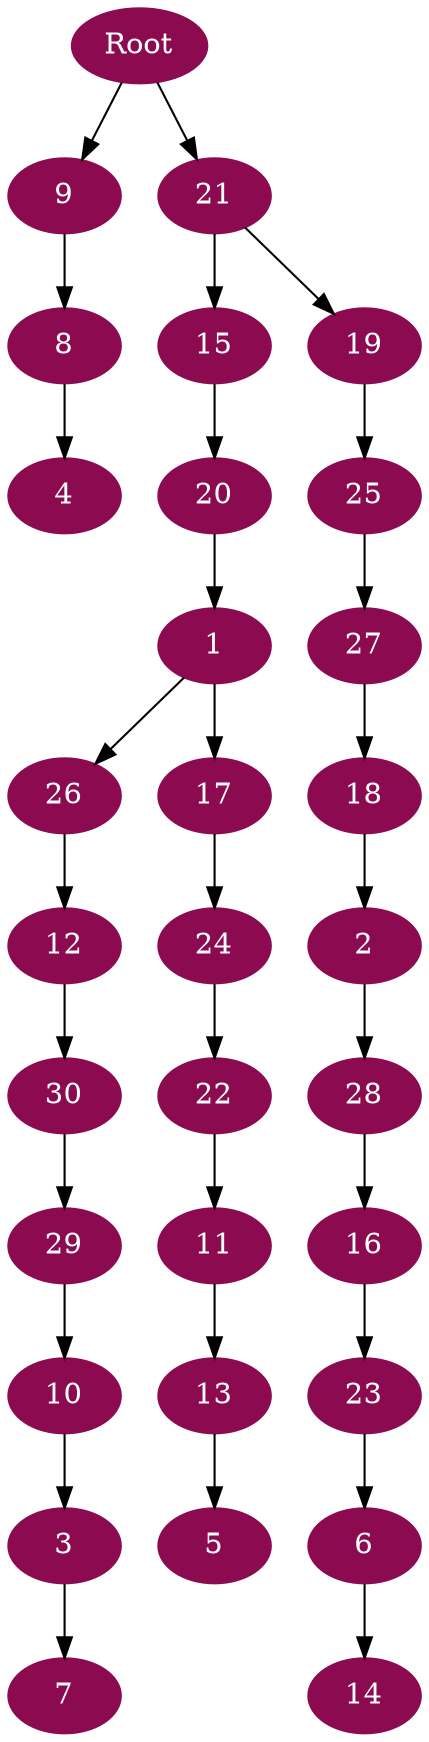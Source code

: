 digraph G {
node [color=deeppink4, style=filled, fontcolor=white];
20 -> 1;
18 -> 2;
10 -> 3;
8 -> 4;
13 -> 5;
23 -> 6;
3 -> 7;
9 -> 8;
Root -> 9;
29 -> 10;
22 -> 11;
26 -> 12;
11 -> 13;
6 -> 14;
21 -> 15;
28 -> 16;
1 -> 17;
27 -> 18;
21 -> 19;
15 -> 20;
Root -> 21;
24 -> 22;
16 -> 23;
17 -> 24;
19 -> 25;
1 -> 26;
25 -> 27;
2 -> 28;
30 -> 29;
12 -> 30;
}
